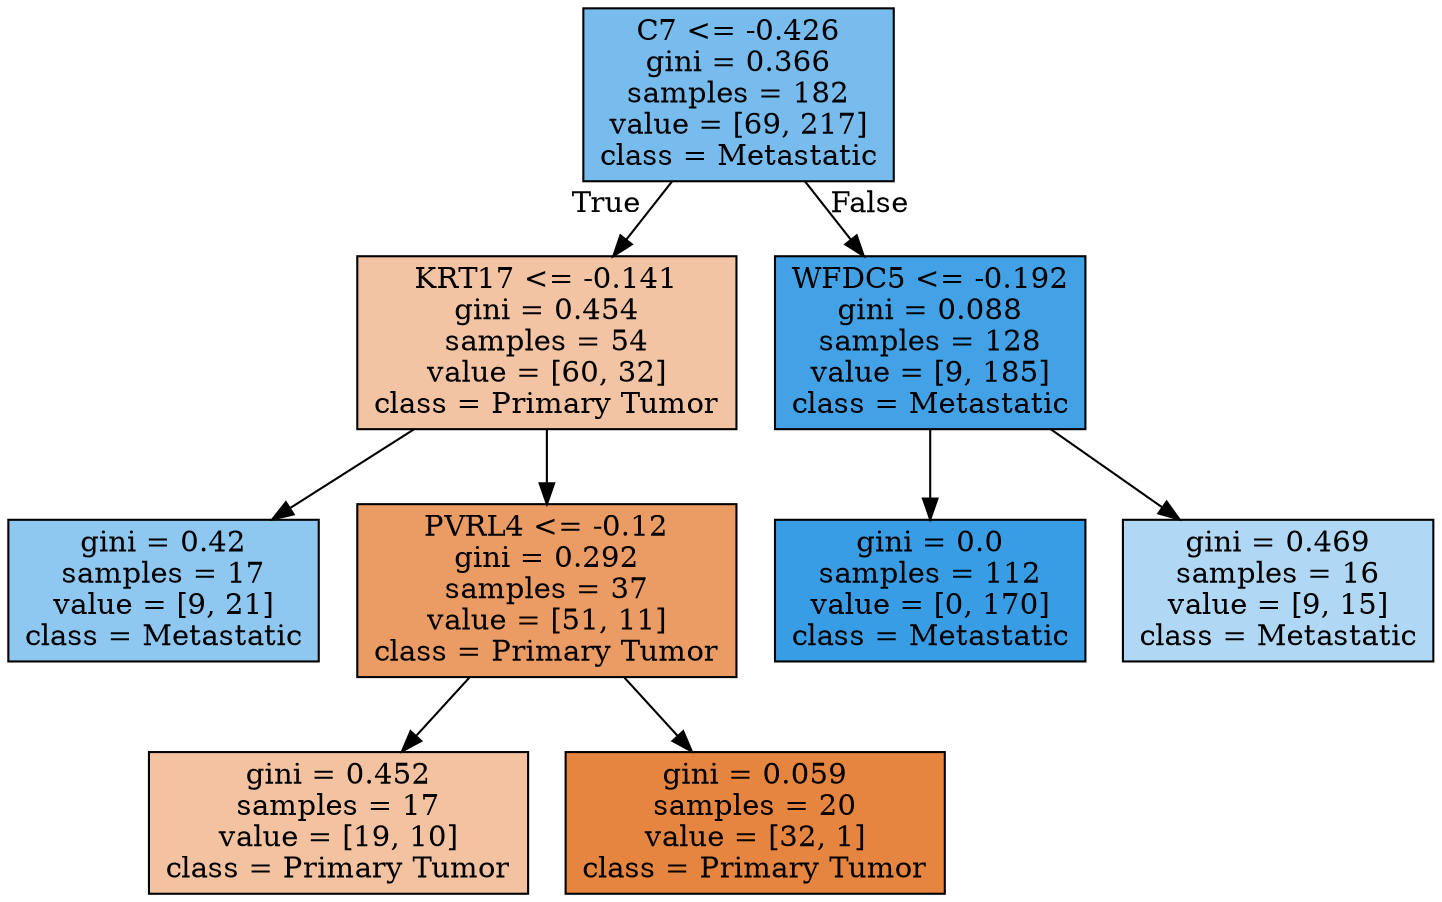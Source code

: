 digraph Tree {
node [shape=box, style="filled", color="black"] ;
0 [label="C7 <= -0.426\ngini = 0.366\nsamples = 182\nvalue = [69, 217]\nclass = Metastatic", fillcolor="#78bced"] ;
1 [label="KRT17 <= -0.141\ngini = 0.454\nsamples = 54\nvalue = [60, 32]\nclass = Primary Tumor", fillcolor="#f3c4a3"] ;
0 -> 1 [labeldistance=2.5, labelangle=45, headlabel="True"] ;
2 [label="gini = 0.42\nsamples = 17\nvalue = [9, 21]\nclass = Metastatic", fillcolor="#8ec7f0"] ;
1 -> 2 ;
3 [label="PVRL4 <= -0.12\ngini = 0.292\nsamples = 37\nvalue = [51, 11]\nclass = Primary Tumor", fillcolor="#eb9c64"] ;
1 -> 3 ;
4 [label="gini = 0.452\nsamples = 17\nvalue = [19, 10]\nclass = Primary Tumor", fillcolor="#f3c3a1"] ;
3 -> 4 ;
5 [label="gini = 0.059\nsamples = 20\nvalue = [32, 1]\nclass = Primary Tumor", fillcolor="#e6853f"] ;
3 -> 5 ;
6 [label="WFDC5 <= -0.192\ngini = 0.088\nsamples = 128\nvalue = [9, 185]\nclass = Metastatic", fillcolor="#43a2e6"] ;
0 -> 6 [labeldistance=2.5, labelangle=-45, headlabel="False"] ;
7 [label="gini = 0.0\nsamples = 112\nvalue = [0, 170]\nclass = Metastatic", fillcolor="#399de5"] ;
6 -> 7 ;
8 [label="gini = 0.469\nsamples = 16\nvalue = [9, 15]\nclass = Metastatic", fillcolor="#b0d8f5"] ;
6 -> 8 ;
}